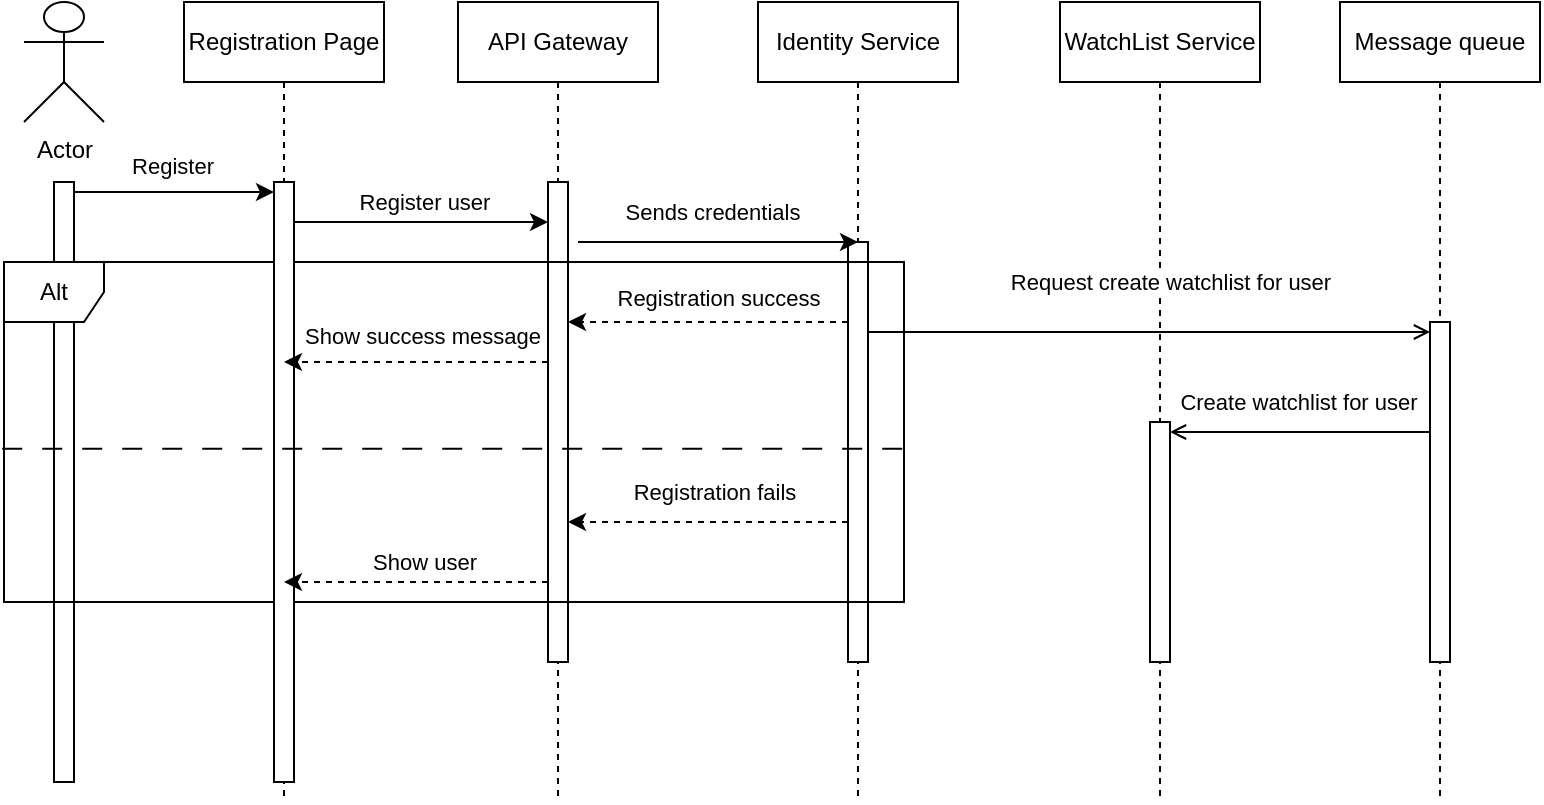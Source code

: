 <mxfile version="24.0.7" type="device">
  <diagram name="Page-1" id="10hST1IfLA0Klw8C7HWJ">
    <mxGraphModel dx="1050" dy="530" grid="1" gridSize="10" guides="1" tooltips="1" connect="1" arrows="1" fold="1" page="1" pageScale="1" pageWidth="1169" pageHeight="827" math="0" shadow="0">
      <root>
        <mxCell id="0" />
        <mxCell id="1" parent="0" />
        <mxCell id="y_JjsBuyh9uuxKm56c8F-1" value="Actor" style="shape=umlActor;verticalLabelPosition=bottom;verticalAlign=top;html=1;" vertex="1" parent="1">
          <mxGeometry x="120" y="40" width="40" height="60" as="geometry" />
        </mxCell>
        <mxCell id="y_JjsBuyh9uuxKm56c8F-2" value="" style="html=1;points=[[0,0,0,0,5],[0,1,0,0,-5],[1,0,0,0,5],[1,1,0,0,-5]];perimeter=orthogonalPerimeter;outlineConnect=0;targetShapes=umlLifeline;portConstraint=eastwest;newEdgeStyle={&quot;curved&quot;:0,&quot;rounded&quot;:0};" vertex="1" parent="1">
          <mxGeometry x="135" y="130" width="10" height="300" as="geometry" />
        </mxCell>
        <mxCell id="y_JjsBuyh9uuxKm56c8F-7" value="API Gateway" style="shape=umlLifeline;perimeter=lifelinePerimeter;whiteSpace=wrap;html=1;container=1;dropTarget=0;collapsible=0;recursiveResize=0;outlineConnect=0;portConstraint=eastwest;newEdgeStyle={&quot;edgeStyle&quot;:&quot;elbowEdgeStyle&quot;,&quot;elbow&quot;:&quot;vertical&quot;,&quot;curved&quot;:0,&quot;rounded&quot;:0};" vertex="1" parent="1">
          <mxGeometry x="337" y="40" width="100" height="400" as="geometry" />
        </mxCell>
        <mxCell id="y_JjsBuyh9uuxKm56c8F-8" value="" style="html=1;points=[[0,0,0,0,5],[0,1,0,0,-5],[1,0,0,0,5],[1,1,0,0,-5]];perimeter=orthogonalPerimeter;outlineConnect=0;targetShapes=umlLifeline;portConstraint=eastwest;newEdgeStyle={&quot;curved&quot;:0,&quot;rounded&quot;:0};" vertex="1" parent="y_JjsBuyh9uuxKm56c8F-7">
          <mxGeometry x="45" y="90" width="10" height="240" as="geometry" />
        </mxCell>
        <mxCell id="y_JjsBuyh9uuxKm56c8F-11" value="Identity Service" style="shape=umlLifeline;perimeter=lifelinePerimeter;whiteSpace=wrap;html=1;container=1;dropTarget=0;collapsible=0;recursiveResize=0;outlineConnect=0;portConstraint=eastwest;newEdgeStyle={&quot;edgeStyle&quot;:&quot;elbowEdgeStyle&quot;,&quot;elbow&quot;:&quot;vertical&quot;,&quot;curved&quot;:0,&quot;rounded&quot;:0};" vertex="1" parent="1">
          <mxGeometry x="487" y="40" width="100" height="400" as="geometry" />
        </mxCell>
        <mxCell id="y_JjsBuyh9uuxKm56c8F-12" value="" style="html=1;points=[[0,0,0,0,5],[0,1,0,0,-5],[1,0,0,0,5],[1,1,0,0,-5]];perimeter=orthogonalPerimeter;outlineConnect=0;targetShapes=umlLifeline;portConstraint=eastwest;newEdgeStyle={&quot;curved&quot;:0,&quot;rounded&quot;:0};" vertex="1" parent="y_JjsBuyh9uuxKm56c8F-11">
          <mxGeometry x="45" y="120" width="10" height="210" as="geometry" />
        </mxCell>
        <mxCell id="y_JjsBuyh9uuxKm56c8F-13" value="WatchList Service" style="shape=umlLifeline;perimeter=lifelinePerimeter;whiteSpace=wrap;html=1;container=1;dropTarget=0;collapsible=0;recursiveResize=0;outlineConnect=0;portConstraint=eastwest;newEdgeStyle={&quot;edgeStyle&quot;:&quot;elbowEdgeStyle&quot;,&quot;elbow&quot;:&quot;vertical&quot;,&quot;curved&quot;:0,&quot;rounded&quot;:0};" vertex="1" parent="1">
          <mxGeometry x="638" y="40" width="100" height="400" as="geometry" />
        </mxCell>
        <mxCell id="y_JjsBuyh9uuxKm56c8F-14" value="" style="html=1;points=[[0,0,0,0,5],[0,1,0,0,-5],[1,0,0,0,5],[1,1,0,0,-5]];perimeter=orthogonalPerimeter;outlineConnect=0;targetShapes=umlLifeline;portConstraint=eastwest;newEdgeStyle={&quot;curved&quot;:0,&quot;rounded&quot;:0};" vertex="1" parent="y_JjsBuyh9uuxKm56c8F-13">
          <mxGeometry x="45" y="210" width="10" height="120" as="geometry" />
        </mxCell>
        <mxCell id="y_JjsBuyh9uuxKm56c8F-16" value="Message queue" style="shape=umlLifeline;perimeter=lifelinePerimeter;whiteSpace=wrap;html=1;container=1;dropTarget=0;collapsible=0;recursiveResize=0;outlineConnect=0;portConstraint=eastwest;newEdgeStyle={&quot;edgeStyle&quot;:&quot;elbowEdgeStyle&quot;,&quot;elbow&quot;:&quot;vertical&quot;,&quot;curved&quot;:0,&quot;rounded&quot;:0};" vertex="1" parent="1">
          <mxGeometry x="778" y="40" width="100" height="400" as="geometry" />
        </mxCell>
        <mxCell id="y_JjsBuyh9uuxKm56c8F-17" value="" style="html=1;points=[[0,0,0,0,5],[0,1,0,0,-5],[1,0,0,0,5],[1,1,0,0,-5]];perimeter=orthogonalPerimeter;outlineConnect=0;targetShapes=umlLifeline;portConstraint=eastwest;newEdgeStyle={&quot;curved&quot;:0,&quot;rounded&quot;:0};" vertex="1" parent="y_JjsBuyh9uuxKm56c8F-16">
          <mxGeometry x="45" y="160" width="10" height="170" as="geometry" />
        </mxCell>
        <mxCell id="y_JjsBuyh9uuxKm56c8F-18" style="edgeStyle=orthogonalEdgeStyle;rounded=0;orthogonalLoop=1;jettySize=auto;html=1;curved=0;exitX=1;exitY=0;exitDx=0;exitDy=5;exitPerimeter=0;entryX=0;entryY=0;entryDx=0;entryDy=5;entryPerimeter=0;" edge="1" parent="1">
          <mxGeometry relative="1" as="geometry">
            <mxPoint x="397" y="160" as="sourcePoint" />
            <mxPoint x="537" y="160" as="targetPoint" />
          </mxGeometry>
        </mxCell>
        <mxCell id="y_JjsBuyh9uuxKm56c8F-20" value="Sends credentials" style="edgeLabel;html=1;align=center;verticalAlign=middle;resizable=0;points=[];" vertex="1" connectable="0" parent="y_JjsBuyh9uuxKm56c8F-18">
          <mxGeometry x="-0.146" y="-1" relative="1" as="geometry">
            <mxPoint x="7" y="-16" as="offset" />
          </mxGeometry>
        </mxCell>
        <mxCell id="y_JjsBuyh9uuxKm56c8F-26" style="edgeStyle=orthogonalEdgeStyle;rounded=0;orthogonalLoop=1;jettySize=auto;html=1;curved=0;entryX=0;entryY=0;entryDx=0;entryDy=5;entryPerimeter=0;endArrow=open;endFill=0;" edge="1" parent="1" source="y_JjsBuyh9uuxKm56c8F-12" target="y_JjsBuyh9uuxKm56c8F-17">
          <mxGeometry relative="1" as="geometry">
            <Array as="points">
              <mxPoint x="780" y="205" />
              <mxPoint x="780" y="205" />
            </Array>
          </mxGeometry>
        </mxCell>
        <mxCell id="y_JjsBuyh9uuxKm56c8F-27" value="Request create watchlist for user" style="edgeLabel;html=1;align=center;verticalAlign=middle;resizable=0;points=[];" vertex="1" connectable="0" parent="y_JjsBuyh9uuxKm56c8F-26">
          <mxGeometry x="0.251" y="2" relative="1" as="geometry">
            <mxPoint x="-25" y="-23" as="offset" />
          </mxGeometry>
        </mxCell>
        <mxCell id="y_JjsBuyh9uuxKm56c8F-28" style="edgeStyle=orthogonalEdgeStyle;rounded=0;orthogonalLoop=1;jettySize=auto;html=1;curved=0;entryX=1;entryY=0;entryDx=0;entryDy=5;entryPerimeter=0;endArrow=open;endFill=0;" edge="1" parent="1" source="y_JjsBuyh9uuxKm56c8F-17" target="y_JjsBuyh9uuxKm56c8F-14">
          <mxGeometry relative="1" as="geometry">
            <Array as="points">
              <mxPoint x="787" y="255" />
              <mxPoint x="787" y="255" />
            </Array>
          </mxGeometry>
        </mxCell>
        <mxCell id="y_JjsBuyh9uuxKm56c8F-29" value="Create watchlist for user" style="edgeLabel;html=1;align=center;verticalAlign=middle;resizable=0;points=[];" vertex="1" connectable="0" parent="y_JjsBuyh9uuxKm56c8F-28">
          <mxGeometry x="0.08" y="2" relative="1" as="geometry">
            <mxPoint x="4" y="-17" as="offset" />
          </mxGeometry>
        </mxCell>
        <mxCell id="y_JjsBuyh9uuxKm56c8F-32" value="Alt" style="shape=umlFrame;whiteSpace=wrap;html=1;pointerEvents=0;recursiveResize=0;container=1;collapsible=0;width=50;" vertex="1" parent="1">
          <mxGeometry x="110" y="170" width="450" height="170" as="geometry" />
        </mxCell>
        <mxCell id="y_JjsBuyh9uuxKm56c8F-36" value="Registration Page" style="shape=umlLifeline;perimeter=lifelinePerimeter;whiteSpace=wrap;html=1;container=1;dropTarget=0;collapsible=0;recursiveResize=0;outlineConnect=0;portConstraint=eastwest;newEdgeStyle={&quot;edgeStyle&quot;:&quot;elbowEdgeStyle&quot;,&quot;elbow&quot;:&quot;vertical&quot;,&quot;curved&quot;:0,&quot;rounded&quot;:0};" vertex="1" parent="1">
          <mxGeometry x="200" y="40" width="100" height="400" as="geometry" />
        </mxCell>
        <mxCell id="y_JjsBuyh9uuxKm56c8F-37" value="" style="html=1;points=[[0,0,0,0,5],[0,1,0,0,-5],[1,0,0,0,5],[1,1,0,0,-5]];perimeter=orthogonalPerimeter;outlineConnect=0;targetShapes=umlLifeline;portConstraint=eastwest;newEdgeStyle={&quot;curved&quot;:0,&quot;rounded&quot;:0};" vertex="1" parent="y_JjsBuyh9uuxKm56c8F-36">
          <mxGeometry x="45" y="90" width="10" height="300" as="geometry" />
        </mxCell>
        <mxCell id="y_JjsBuyh9uuxKm56c8F-41" style="edgeStyle=orthogonalEdgeStyle;rounded=0;orthogonalLoop=1;jettySize=auto;html=1;curved=0;dashed=1;" edge="1" parent="1" source="y_JjsBuyh9uuxKm56c8F-8" target="y_JjsBuyh9uuxKm56c8F-36">
          <mxGeometry relative="1" as="geometry">
            <Array as="points">
              <mxPoint x="320" y="330" />
              <mxPoint x="320" y="330" />
            </Array>
          </mxGeometry>
        </mxCell>
        <mxCell id="y_JjsBuyh9uuxKm56c8F-42" value="Show user" style="edgeLabel;html=1;align=center;verticalAlign=middle;resizable=0;points=[];" vertex="1" connectable="0" parent="y_JjsBuyh9uuxKm56c8F-41">
          <mxGeometry x="-0.227" y="-2" relative="1" as="geometry">
            <mxPoint x="-11" y="-8" as="offset" />
          </mxGeometry>
        </mxCell>
        <mxCell id="y_JjsBuyh9uuxKm56c8F-44" value="" style="endArrow=none;startArrow=none;endFill=0;startFill=0;endSize=8;html=1;verticalAlign=bottom;dashed=1;labelBackgroundColor=none;dashPattern=10 10;rounded=0;exitX=-0.002;exitY=0.549;exitDx=0;exitDy=0;exitPerimeter=0;entryX=1.006;entryY=0.549;entryDx=0;entryDy=0;entryPerimeter=0;" edge="1" parent="1" source="y_JjsBuyh9uuxKm56c8F-32" target="y_JjsBuyh9uuxKm56c8F-32">
          <mxGeometry width="160" relative="1" as="geometry">
            <mxPoint x="200" y="490" as="sourcePoint" />
            <mxPoint x="360" y="490" as="targetPoint" />
          </mxGeometry>
        </mxCell>
        <mxCell id="y_JjsBuyh9uuxKm56c8F-45" style="edgeStyle=orthogonalEdgeStyle;rounded=0;orthogonalLoop=1;jettySize=auto;html=1;curved=0;dashed=1;" edge="1" parent="1" source="y_JjsBuyh9uuxKm56c8F-12" target="y_JjsBuyh9uuxKm56c8F-8">
          <mxGeometry relative="1" as="geometry">
            <Array as="points">
              <mxPoint x="470" y="300" />
              <mxPoint x="470" y="300" />
            </Array>
          </mxGeometry>
        </mxCell>
        <mxCell id="y_JjsBuyh9uuxKm56c8F-46" value="Registration fails" style="edgeLabel;html=1;align=center;verticalAlign=middle;resizable=0;points=[];" vertex="1" connectable="0" parent="y_JjsBuyh9uuxKm56c8F-45">
          <mxGeometry x="-0.211" y="-3" relative="1" as="geometry">
            <mxPoint x="-12" y="-12" as="offset" />
          </mxGeometry>
        </mxCell>
        <mxCell id="y_JjsBuyh9uuxKm56c8F-47" style="edgeStyle=orthogonalEdgeStyle;rounded=0;orthogonalLoop=1;jettySize=auto;html=1;curved=0;dashed=1;" edge="1" parent="1" source="y_JjsBuyh9uuxKm56c8F-12" target="y_JjsBuyh9uuxKm56c8F-8">
          <mxGeometry relative="1" as="geometry">
            <Array as="points">
              <mxPoint x="470" y="200" />
              <mxPoint x="470" y="200" />
            </Array>
          </mxGeometry>
        </mxCell>
        <mxCell id="y_JjsBuyh9uuxKm56c8F-48" value="Registration success" style="edgeLabel;html=1;align=center;verticalAlign=middle;resizable=0;points=[];" vertex="1" connectable="0" parent="y_JjsBuyh9uuxKm56c8F-47">
          <mxGeometry x="-0.269" relative="1" as="geometry">
            <mxPoint x="-14" y="-12" as="offset" />
          </mxGeometry>
        </mxCell>
        <mxCell id="y_JjsBuyh9uuxKm56c8F-49" style="edgeStyle=orthogonalEdgeStyle;rounded=0;orthogonalLoop=1;jettySize=auto;html=1;curved=0;dashed=1;" edge="1" parent="1" source="y_JjsBuyh9uuxKm56c8F-8" target="y_JjsBuyh9uuxKm56c8F-36">
          <mxGeometry relative="1" as="geometry">
            <Array as="points">
              <mxPoint x="320" y="220" />
              <mxPoint x="320" y="220" />
            </Array>
          </mxGeometry>
        </mxCell>
        <mxCell id="y_JjsBuyh9uuxKm56c8F-50" value="Show success message" style="edgeLabel;html=1;align=center;verticalAlign=middle;resizable=0;points=[];" vertex="1" connectable="0" parent="y_JjsBuyh9uuxKm56c8F-49">
          <mxGeometry x="-0.227" y="4" relative="1" as="geometry">
            <mxPoint x="-12" y="-17" as="offset" />
          </mxGeometry>
        </mxCell>
        <mxCell id="y_JjsBuyh9uuxKm56c8F-51" style="edgeStyle=orthogonalEdgeStyle;rounded=0;orthogonalLoop=1;jettySize=auto;html=1;curved=0;exitX=1;exitY=0;exitDx=0;exitDy=5;exitPerimeter=0;entryX=0;entryY=0;entryDx=0;entryDy=5;entryPerimeter=0;" edge="1" parent="1" source="y_JjsBuyh9uuxKm56c8F-2" target="y_JjsBuyh9uuxKm56c8F-37">
          <mxGeometry relative="1" as="geometry" />
        </mxCell>
        <mxCell id="y_JjsBuyh9uuxKm56c8F-52" value="Register" style="edgeLabel;html=1;align=center;verticalAlign=middle;resizable=0;points=[];" vertex="1" connectable="0" parent="y_JjsBuyh9uuxKm56c8F-51">
          <mxGeometry x="-0.264" y="1" relative="1" as="geometry">
            <mxPoint x="12" y="-12" as="offset" />
          </mxGeometry>
        </mxCell>
        <mxCell id="y_JjsBuyh9uuxKm56c8F-53" style="edgeStyle=orthogonalEdgeStyle;rounded=0;orthogonalLoop=1;jettySize=auto;html=1;curved=0;exitX=1;exitY=0;exitDx=0;exitDy=5;exitPerimeter=0;" edge="1" parent="1" source="y_JjsBuyh9uuxKm56c8F-37" target="y_JjsBuyh9uuxKm56c8F-8">
          <mxGeometry relative="1" as="geometry">
            <Array as="points">
              <mxPoint x="255" y="150" />
            </Array>
          </mxGeometry>
        </mxCell>
        <mxCell id="y_JjsBuyh9uuxKm56c8F-54" value="Register user" style="edgeLabel;html=1;align=center;verticalAlign=middle;resizable=0;points=[];" vertex="1" connectable="0" parent="y_JjsBuyh9uuxKm56c8F-53">
          <mxGeometry x="0.335" y="2" relative="1" as="geometry">
            <mxPoint x="-15" y="-8" as="offset" />
          </mxGeometry>
        </mxCell>
      </root>
    </mxGraphModel>
  </diagram>
</mxfile>
